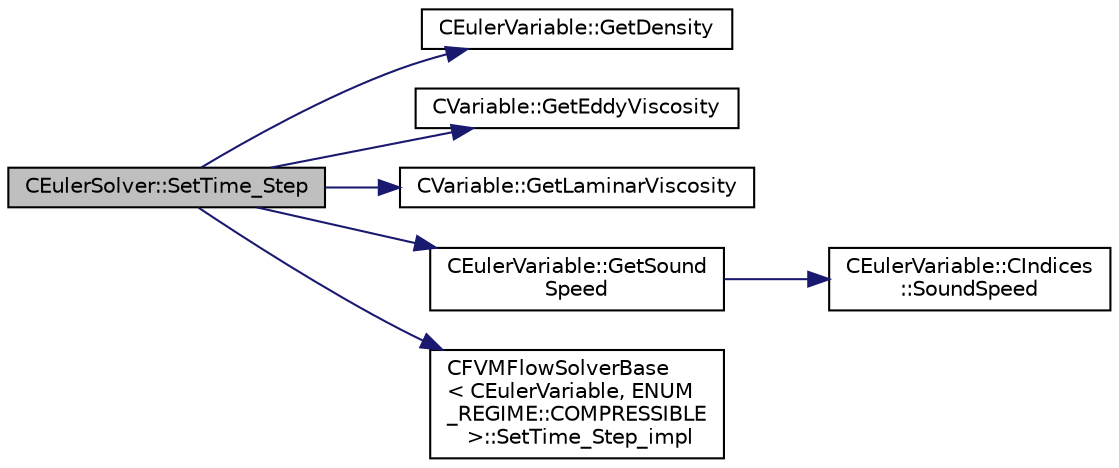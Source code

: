 digraph "CEulerSolver::SetTime_Step"
{
 // LATEX_PDF_SIZE
  edge [fontname="Helvetica",fontsize="10",labelfontname="Helvetica",labelfontsize="10"];
  node [fontname="Helvetica",fontsize="10",shape=record];
  rankdir="LR";
  Node1 [label="CEulerSolver::SetTime_Step",height=0.2,width=0.4,color="black", fillcolor="grey75", style="filled", fontcolor="black",tooltip="Compute the time step for solving the Euler equations."];
  Node1 -> Node2 [color="midnightblue",fontsize="10",style="solid",fontname="Helvetica"];
  Node2 [label="CEulerVariable::GetDensity",height=0.2,width=0.4,color="black", fillcolor="white", style="filled",URL="$classCEulerVariable.html#ab8ef32400854040ecb883825f907bed3",tooltip="Get the density of the flow."];
  Node1 -> Node3 [color="midnightblue",fontsize="10",style="solid",fontname="Helvetica"];
  Node3 [label="CVariable::GetEddyViscosity",height=0.2,width=0.4,color="black", fillcolor="white", style="filled",URL="$classCVariable.html#adae2e4228e113624b7ab1f9ab1a493c6",tooltip="A virtual member."];
  Node1 -> Node4 [color="midnightblue",fontsize="10",style="solid",fontname="Helvetica"];
  Node4 [label="CVariable::GetLaminarViscosity",height=0.2,width=0.4,color="black", fillcolor="white", style="filled",URL="$classCVariable.html#a0acbe55ca86de2c0205ae921193e9e95",tooltip="A virtual member."];
  Node1 -> Node5 [color="midnightblue",fontsize="10",style="solid",fontname="Helvetica"];
  Node5 [label="CEulerVariable::GetSound\lSpeed",height=0.2,width=0.4,color="black", fillcolor="white", style="filled",URL="$classCEulerVariable.html#ab2b300dcf4067e7b996d7c9aaa02939f",tooltip="Get the speed of the sound."];
  Node5 -> Node6 [color="midnightblue",fontsize="10",style="solid",fontname="Helvetica"];
  Node6 [label="CEulerVariable::CIndices\l::SoundSpeed",height=0.2,width=0.4,color="black", fillcolor="white", style="filled",URL="$structCEulerVariable_1_1CIndices.html#a638b7303e124cee6894893a22583d9c3",tooltip=" "];
  Node1 -> Node7 [color="midnightblue",fontsize="10",style="solid",fontname="Helvetica"];
  Node7 [label="CFVMFlowSolverBase\l\< CEulerVariable, ENUM\l_REGIME::COMPRESSIBLE\l \>::SetTime_Step_impl",height=0.2,width=0.4,color="black", fillcolor="white", style="filled",URL="$classCFVMFlowSolverBase.html#aceafd6d8a3ef6e189711df90c7dbe38e",tooltip="Generic implementation to compute the time step based on CFL and conv/visc eigenvalues."];
}

